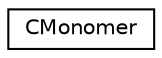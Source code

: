 digraph "Graphical Class Hierarchy"
{
 // INTERACTIVE_SVG=YES
  edge [fontname="Helvetica",fontsize="10",labelfontname="Helvetica",labelfontsize="10"];
  node [fontname="Helvetica",fontsize="10",shape=record];
  rankdir="LR";
  Node0 [label="CMonomer",height=0.2,width=0.4,color="black", fillcolor="white", style="filled",URL="$classCMonomer.html",tooltip="Represents a container for all Species that could be contained in a particular filament element at a ..."];
}
